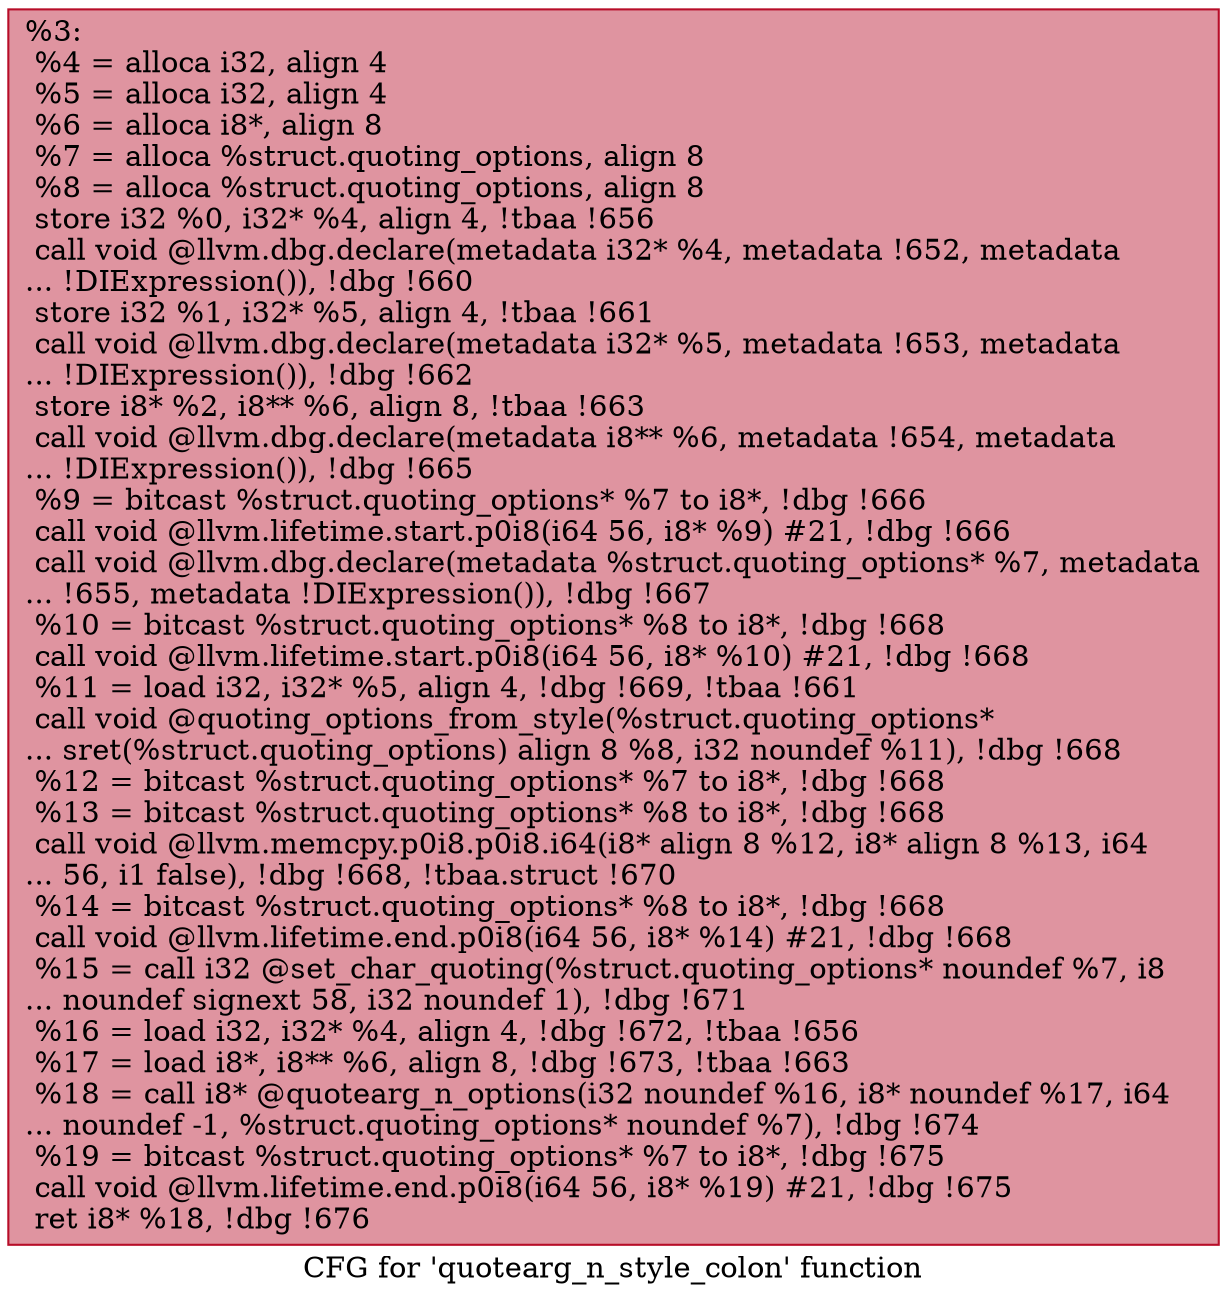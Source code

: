 digraph "CFG for 'quotearg_n_style_colon' function" {
	label="CFG for 'quotearg_n_style_colon' function";

	Node0x267c740 [shape=record,color="#b70d28ff", style=filled, fillcolor="#b70d2870",label="{%3:\l  %4 = alloca i32, align 4\l  %5 = alloca i32, align 4\l  %6 = alloca i8*, align 8\l  %7 = alloca %struct.quoting_options, align 8\l  %8 = alloca %struct.quoting_options, align 8\l  store i32 %0, i32* %4, align 4, !tbaa !656\l  call void @llvm.dbg.declare(metadata i32* %4, metadata !652, metadata\l... !DIExpression()), !dbg !660\l  store i32 %1, i32* %5, align 4, !tbaa !661\l  call void @llvm.dbg.declare(metadata i32* %5, metadata !653, metadata\l... !DIExpression()), !dbg !662\l  store i8* %2, i8** %6, align 8, !tbaa !663\l  call void @llvm.dbg.declare(metadata i8** %6, metadata !654, metadata\l... !DIExpression()), !dbg !665\l  %9 = bitcast %struct.quoting_options* %7 to i8*, !dbg !666\l  call void @llvm.lifetime.start.p0i8(i64 56, i8* %9) #21, !dbg !666\l  call void @llvm.dbg.declare(metadata %struct.quoting_options* %7, metadata\l... !655, metadata !DIExpression()), !dbg !667\l  %10 = bitcast %struct.quoting_options* %8 to i8*, !dbg !668\l  call void @llvm.lifetime.start.p0i8(i64 56, i8* %10) #21, !dbg !668\l  %11 = load i32, i32* %5, align 4, !dbg !669, !tbaa !661\l  call void @quoting_options_from_style(%struct.quoting_options*\l... sret(%struct.quoting_options) align 8 %8, i32 noundef %11), !dbg !668\l  %12 = bitcast %struct.quoting_options* %7 to i8*, !dbg !668\l  %13 = bitcast %struct.quoting_options* %8 to i8*, !dbg !668\l  call void @llvm.memcpy.p0i8.p0i8.i64(i8* align 8 %12, i8* align 8 %13, i64\l... 56, i1 false), !dbg !668, !tbaa.struct !670\l  %14 = bitcast %struct.quoting_options* %8 to i8*, !dbg !668\l  call void @llvm.lifetime.end.p0i8(i64 56, i8* %14) #21, !dbg !668\l  %15 = call i32 @set_char_quoting(%struct.quoting_options* noundef %7, i8\l... noundef signext 58, i32 noundef 1), !dbg !671\l  %16 = load i32, i32* %4, align 4, !dbg !672, !tbaa !656\l  %17 = load i8*, i8** %6, align 8, !dbg !673, !tbaa !663\l  %18 = call i8* @quotearg_n_options(i32 noundef %16, i8* noundef %17, i64\l... noundef -1, %struct.quoting_options* noundef %7), !dbg !674\l  %19 = bitcast %struct.quoting_options* %7 to i8*, !dbg !675\l  call void @llvm.lifetime.end.p0i8(i64 56, i8* %19) #21, !dbg !675\l  ret i8* %18, !dbg !676\l}"];
}
